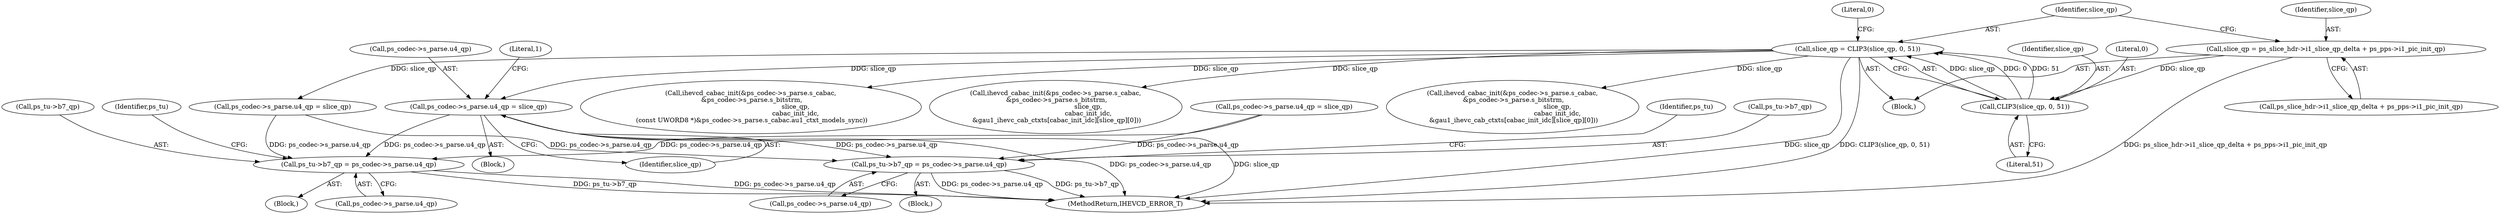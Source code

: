 digraph "0_Android_2b9fb0c2074d370a254b35e2489de2d94943578d@pointer" {
"1000901" [label="(Call,ps_codec->s_parse.u4_qp = slice_qp)"];
"1000866" [label="(Call,slice_qp = CLIP3(slice_qp, 0, 51))"];
"1000868" [label="(Call,CLIP3(slice_qp, 0, 51))"];
"1000857" [label="(Call,slice_qp = ps_slice_hdr->i1_slice_qp_delta + ps_pps->i1_pic_init_qp)"];
"1001993" [label="(Call,ps_tu->b7_qp = ps_codec->s_parse.u4_qp)"];
"1002264" [label="(Call,ps_tu->b7_qp = ps_codec->s_parse.u4_qp)"];
"1000867" [label="(Identifier,slice_qp)"];
"1000859" [label="(Call,ps_slice_hdr->i1_slice_qp_delta + ps_pps->i1_pic_init_qp)"];
"1001993" [label="(Call,ps_tu->b7_qp = ps_codec->s_parse.u4_qp)"];
"1000858" [label="(Identifier,slice_qp)"];
"1001994" [label="(Call,ps_tu->b7_qp)"];
"1000870" [label="(Literal,0)"];
"1001623" [label="(Call,ihevcd_cabac_init(&ps_codec->s_parse.s_cabac,\n &ps_codec->s_parse.s_bitstrm,\n                                            slice_qp,\n                                            cabac_init_idc,\n (const UWORD8 *)&ps_codec->s_parse.s_cabac.au1_ctxt_models_sync))"];
"1000900" [label="(Block,)"];
"1000902" [label="(Call,ps_codec->s_parse.u4_qp)"];
"1001997" [label="(Call,ps_codec->s_parse.u4_qp)"];
"1000986" [label="(Call,ihevcd_cabac_init(&ps_codec->s_parse.s_cabac,\n &ps_codec->s_parse.s_bitstrm,\n                                slice_qp,\n                                cabac_init_idc,\n &gau1_ihevc_cab_ctxts[cabac_init_idc][slice_qp][0]))"];
"1000871" [label="(Literal,51)"];
"1000868" [label="(Call,CLIP3(slice_qp, 0, 51))"];
"1000866" [label="(Call,slice_qp = CLIP3(slice_qp, 0, 51))"];
"1002164" [label="(Block,)"];
"1005291" [label="(MethodReturn,IHEVCD_ERROR_T)"];
"1001564" [label="(Call,ps_codec->s_parse.u4_qp = slice_qp)"];
"1001576" [label="(Call,ihevcd_cabac_init(&ps_codec->s_parse.s_cabac,\n &ps_codec->s_parse.s_bitstrm,\n                                            slice_qp,\n                                            cabac_init_idc,\n &gau1_ihevc_cab_ctxts[cabac_init_idc][slice_qp][0]))"];
"1002268" [label="(Call,ps_codec->s_parse.u4_qp)"];
"1002264" [label="(Call,ps_tu->b7_qp = ps_codec->s_parse.u4_qp)"];
"1002265" [label="(Call,ps_tu->b7_qp)"];
"1001871" [label="(Block,)"];
"1002004" [label="(Identifier,ps_tu)"];
"1002275" [label="(Identifier,ps_tu)"];
"1000907" [label="(Identifier,slice_qp)"];
"1000911" [label="(Literal,1)"];
"1001153" [label="(Call,ps_codec->s_parse.u4_qp = slice_qp)"];
"1000189" [label="(Block,)"];
"1000901" [label="(Call,ps_codec->s_parse.u4_qp = slice_qp)"];
"1000875" [label="(Literal,0)"];
"1000857" [label="(Call,slice_qp = ps_slice_hdr->i1_slice_qp_delta + ps_pps->i1_pic_init_qp)"];
"1000869" [label="(Identifier,slice_qp)"];
"1000901" -> "1000900"  [label="AST: "];
"1000901" -> "1000907"  [label="CFG: "];
"1000902" -> "1000901"  [label="AST: "];
"1000907" -> "1000901"  [label="AST: "];
"1000911" -> "1000901"  [label="CFG: "];
"1000901" -> "1005291"  [label="DDG: slice_qp"];
"1000901" -> "1005291"  [label="DDG: ps_codec->s_parse.u4_qp"];
"1000866" -> "1000901"  [label="DDG: slice_qp"];
"1000901" -> "1001993"  [label="DDG: ps_codec->s_parse.u4_qp"];
"1000901" -> "1002264"  [label="DDG: ps_codec->s_parse.u4_qp"];
"1000866" -> "1000189"  [label="AST: "];
"1000866" -> "1000868"  [label="CFG: "];
"1000867" -> "1000866"  [label="AST: "];
"1000868" -> "1000866"  [label="AST: "];
"1000875" -> "1000866"  [label="CFG: "];
"1000866" -> "1005291"  [label="DDG: slice_qp"];
"1000866" -> "1005291"  [label="DDG: CLIP3(slice_qp, 0, 51)"];
"1000868" -> "1000866"  [label="DDG: slice_qp"];
"1000868" -> "1000866"  [label="DDG: 0"];
"1000868" -> "1000866"  [label="DDG: 51"];
"1000866" -> "1000986"  [label="DDG: slice_qp"];
"1000866" -> "1001564"  [label="DDG: slice_qp"];
"1000866" -> "1001576"  [label="DDG: slice_qp"];
"1000866" -> "1001623"  [label="DDG: slice_qp"];
"1000868" -> "1000871"  [label="CFG: "];
"1000869" -> "1000868"  [label="AST: "];
"1000870" -> "1000868"  [label="AST: "];
"1000871" -> "1000868"  [label="AST: "];
"1000857" -> "1000868"  [label="DDG: slice_qp"];
"1000857" -> "1000189"  [label="AST: "];
"1000857" -> "1000859"  [label="CFG: "];
"1000858" -> "1000857"  [label="AST: "];
"1000859" -> "1000857"  [label="AST: "];
"1000867" -> "1000857"  [label="CFG: "];
"1000857" -> "1005291"  [label="DDG: ps_slice_hdr->i1_slice_qp_delta + ps_pps->i1_pic_init_qp"];
"1001993" -> "1001871"  [label="AST: "];
"1001993" -> "1001997"  [label="CFG: "];
"1001994" -> "1001993"  [label="AST: "];
"1001997" -> "1001993"  [label="AST: "];
"1002004" -> "1001993"  [label="CFG: "];
"1001993" -> "1005291"  [label="DDG: ps_tu->b7_qp"];
"1001993" -> "1005291"  [label="DDG: ps_codec->s_parse.u4_qp"];
"1001153" -> "1001993"  [label="DDG: ps_codec->s_parse.u4_qp"];
"1001564" -> "1001993"  [label="DDG: ps_codec->s_parse.u4_qp"];
"1002264" -> "1002164"  [label="AST: "];
"1002264" -> "1002268"  [label="CFG: "];
"1002265" -> "1002264"  [label="AST: "];
"1002268" -> "1002264"  [label="AST: "];
"1002275" -> "1002264"  [label="CFG: "];
"1002264" -> "1005291"  [label="DDG: ps_tu->b7_qp"];
"1002264" -> "1005291"  [label="DDG: ps_codec->s_parse.u4_qp"];
"1001153" -> "1002264"  [label="DDG: ps_codec->s_parse.u4_qp"];
"1001564" -> "1002264"  [label="DDG: ps_codec->s_parse.u4_qp"];
}
